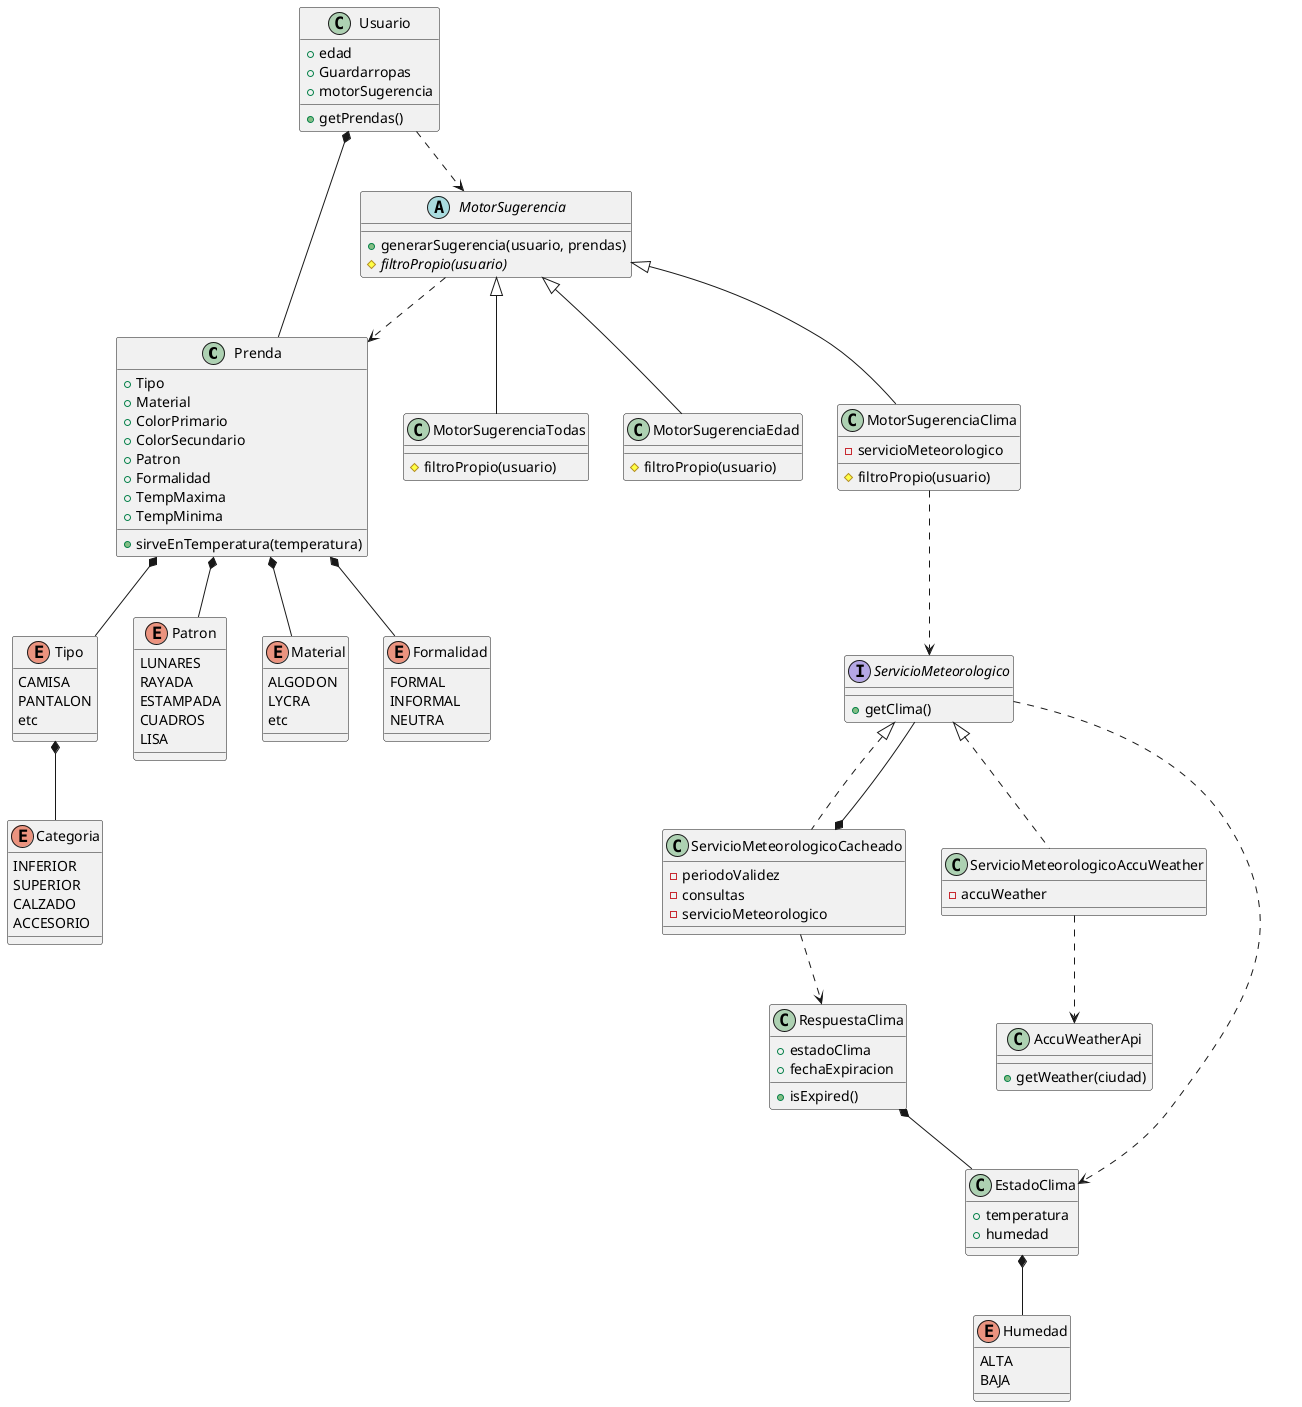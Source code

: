 @startuml Class
top to bottom direction

class Prenda {
    +Tipo
    +Material
    +ColorPrimario
    +ColorSecundario
    +Patron
    +Formalidad
    +TempMaxima
    +TempMinima

    +sirveEnTemperatura(temperatura)
}

enum Categoria {
    INFERIOR
    SUPERIOR
    CALZADO
    ACCESORIO
}

enum Tipo{
    CAMISA
    PANTALON
    etc
}

enum Patron {
    LUNARES
    RAYADA
    ESTAMPADA
    CUADROS
    LISA
}

enum Material {
    ALGODON
    LYCRA
    etc
}

class Usuario {
    +edad
    +Guardarropas
    +motorSugerencia

    +getPrendas()
}

enum Formalidad {
    FORMAL
    INFORMAL
    NEUTRA
}

abstract class MotorSugerencia {

    +generarSugerencia(usuario, prendas)
    #filtroPropio(usuario) {abstract}
}

class MotorSugerenciaTodas {
    #filtroPropio(usuario)
}

class MotorSugerenciaEdad {
    #filtroPropio(usuario)
}

class MotorSugerenciaClima {
    -servicioMeteorologico

    #filtroPropio(usuario)
}

interface ServicioMeteorologico {
    +getClima()
}

class ServicioMeteorologicoCacheado {
   -periodoValidez
   -consultas
   -servicioMeteorologico
}

class ServicioMeteorologicoAccuWeather{
    -accuWeather
}

class EstadoClima {
    +temperatura
    +humedad
}

class RespuestaClima {
    +estadoClima
    +fechaExpiracion

    +isExpired()
}



class AccuWeatherApi {
    +getWeather(ciudad)
}



enum Humedad {
    ALTA
    BAJA
}



Prenda *-- Patron
Prenda *-- Tipo
Prenda *-- Material
Prenda *-- Formalidad
Tipo *-- Categoria
Usuario *-- Prenda
Usuario ..> MotorSugerencia
MotorSugerencia <|-- MotorSugerenciaEdad
MotorSugerencia <|-- MotorSugerenciaTodas
MotorSugerencia <|-- MotorSugerenciaClima
MotorSugerenciaClima ..> ServicioMeteorologico
MotorSugerencia ..> Prenda
ServicioMeteorologico <|.. ServicioMeteorologicoAccuWeather
ServicioMeteorologico <|.. ServicioMeteorologicoCacheado
ServicioMeteorologicoCacheado *-- ServicioMeteorologico
ServicioMeteorologico ..> EstadoClima
ServicioMeteorologicoCacheado ..> RespuestaClima
RespuestaClima *--EstadoClima
EstadoClima *-- Humedad
ServicioMeteorologicoAccuWeather ..> AccuWeatherApi
@enduml